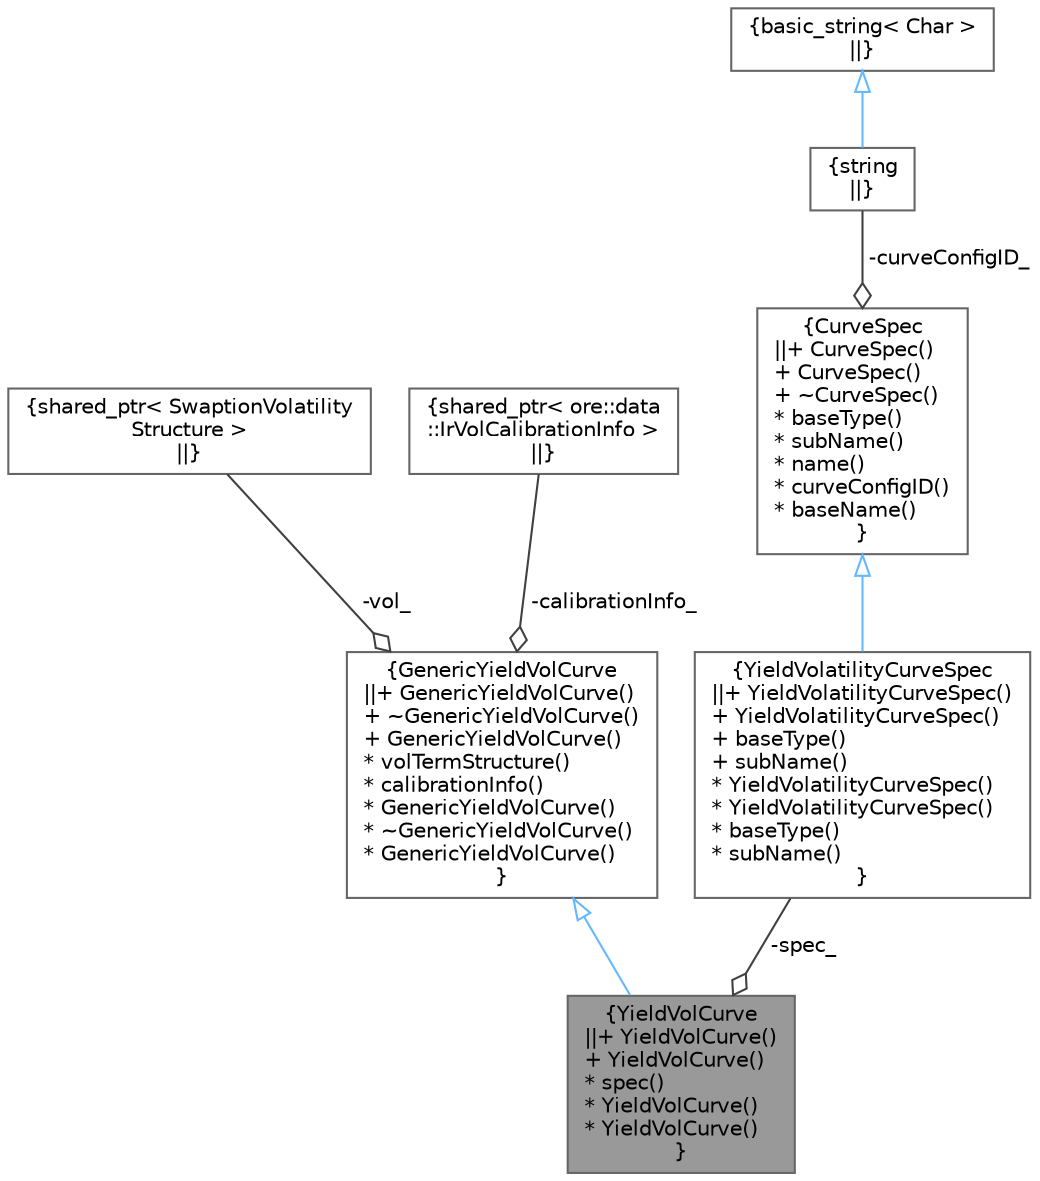 digraph "YieldVolCurve"
{
 // INTERACTIVE_SVG=YES
 // LATEX_PDF_SIZE
  bgcolor="transparent";
  edge [fontname=Helvetica,fontsize=10,labelfontname=Helvetica,labelfontsize=10];
  node [fontname=Helvetica,fontsize=10,shape=box,height=0.2,width=0.4];
  Node1 [label="{YieldVolCurve\n||+ YieldVolCurve()\l+ YieldVolCurve()\l* spec()\l* YieldVolCurve()\l* YieldVolCurve()\l}",height=0.2,width=0.4,color="gray40", fillcolor="grey60", style="filled", fontcolor="black",tooltip="Wrapper class for building Yield volatility structures."];
  Node2 -> Node1 [dir="back",color="steelblue1",style="solid",arrowtail="onormal"];
  Node2 [label="{GenericYieldVolCurve\n||+ GenericYieldVolCurve()\l+ ~GenericYieldVolCurve()\l+ GenericYieldVolCurve()\l* volTermStructure()\l* calibrationInfo()\l* GenericYieldVolCurve()\l* ~GenericYieldVolCurve()\l* GenericYieldVolCurve()\l}",height=0.2,width=0.4,color="gray40", fillcolor="white", style="filled",URL="$classore_1_1data_1_1_generic_yield_vol_curve.html",tooltip="Wrapper class for building Generic yield volatility structures."];
  Node3 -> Node2 [color="grey25",style="solid",label=" -vol_" ,arrowhead="odiamond"];
  Node3 [label="{shared_ptr\< SwaptionVolatility\lStructure \>\n||}",height=0.2,width=0.4,color="gray40", fillcolor="white", style="filled",tooltip=" "];
  Node4 -> Node2 [color="grey25",style="solid",label=" -calibrationInfo_" ,arrowhead="odiamond"];
  Node4 [label="{shared_ptr\< ore::data\l::IrVolCalibrationInfo \>\n||}",height=0.2,width=0.4,color="gray40", fillcolor="white", style="filled",tooltip=" "];
  Node5 -> Node1 [color="grey25",style="solid",label=" -spec_" ,arrowhead="odiamond"];
  Node5 [label="{YieldVolatilityCurveSpec\n||+ YieldVolatilityCurveSpec()\l+ YieldVolatilityCurveSpec()\l+ baseType()\l+ subName()\l* YieldVolatilityCurveSpec()\l* YieldVolatilityCurveSpec()\l* baseType()\l* subName()\l}",height=0.2,width=0.4,color="gray40", fillcolor="white", style="filled",URL="$classore_1_1data_1_1_yield_volatility_curve_spec.html",tooltip="Yield volatility curve description."];
  Node6 -> Node5 [dir="back",color="steelblue1",style="solid",arrowtail="onormal"];
  Node6 [label="{CurveSpec\n||+ CurveSpec()\l+ CurveSpec()\l+ ~CurveSpec()\l* baseType()\l* subName()\l* name()\l* curveConfigID()\l* baseName()\l}",height=0.2,width=0.4,color="gray40", fillcolor="white", style="filled",URL="$classore_1_1data_1_1_curve_spec.html",tooltip="Curve Specification."];
  Node7 -> Node6 [color="grey25",style="solid",label=" -curveConfigID_" ,arrowhead="odiamond"];
  Node7 [label="{string\n||}",height=0.2,width=0.4,color="gray40", fillcolor="white", style="filled",tooltip=" "];
  Node8 -> Node7 [dir="back",color="steelblue1",style="solid",arrowtail="onormal"];
  Node8 [label="{basic_string\< Char \>\n||}",height=0.2,width=0.4,color="gray40", fillcolor="white", style="filled",tooltip=" "];
}
